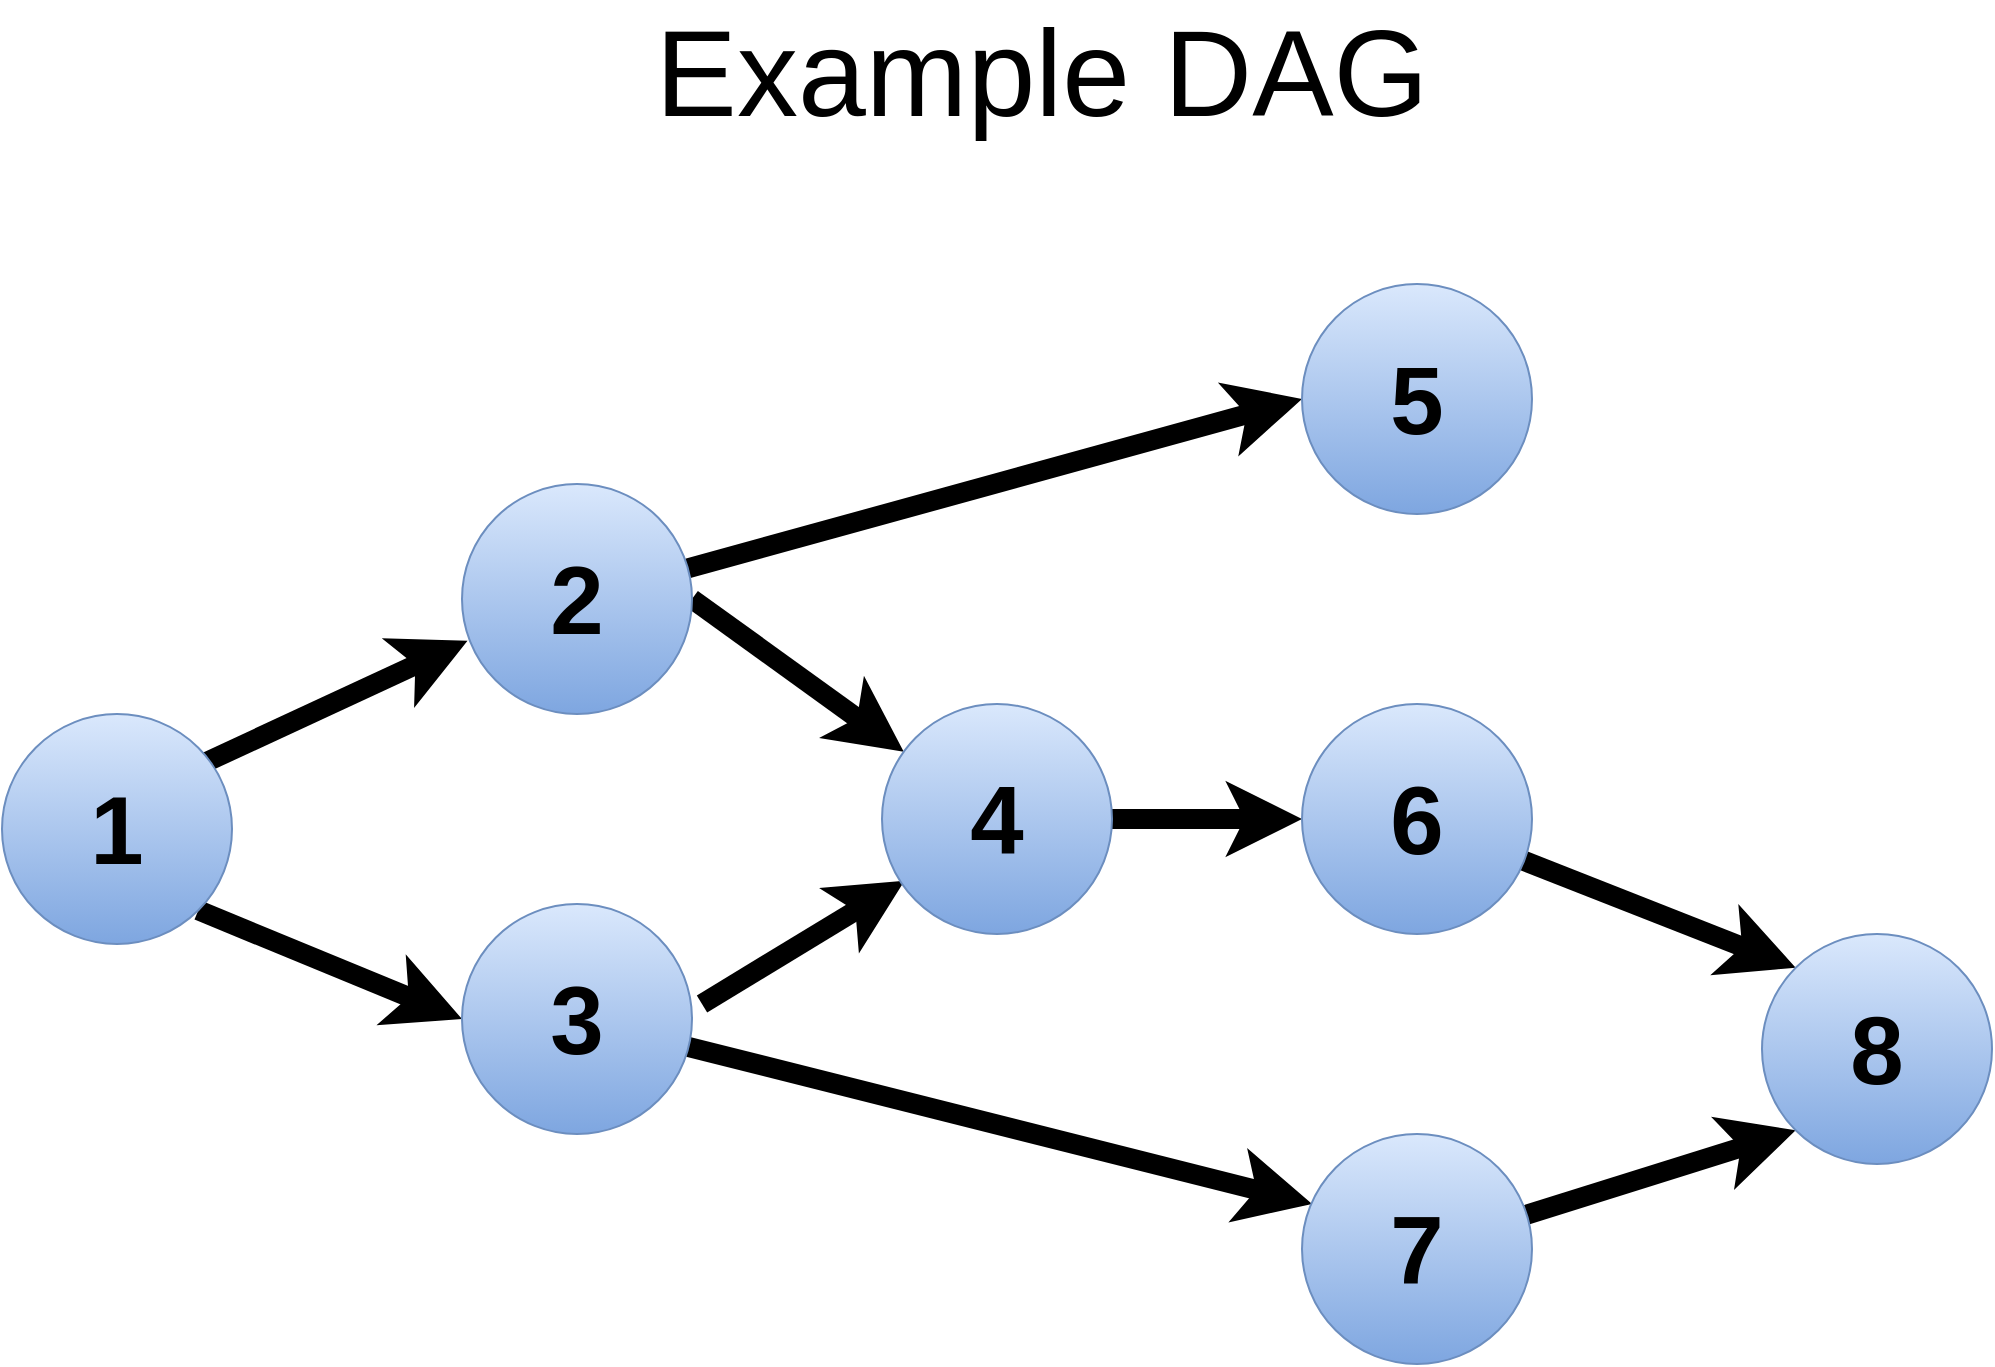<mxfile version="21.5.1" type="device">
  <diagram name="Page-1" id="wHc_VbuNPGFZqPf-q75d">
    <mxGraphModel dx="1468" dy="1037" grid="1" gridSize="10" guides="1" tooltips="1" connect="1" arrows="1" fold="1" page="1" pageScale="1" pageWidth="1100" pageHeight="850" math="0" shadow="0">
      <root>
        <mxCell id="0" />
        <mxCell id="1" parent="0" />
        <mxCell id="HR96gfunDz-GDJ7HlgxT-5" style="rounded=0;orthogonalLoop=1;jettySize=auto;html=1;entryX=0.024;entryY=0.682;entryDx=0;entryDy=0;entryPerimeter=0;strokeWidth=10;" edge="1" parent="1" target="HR96gfunDz-GDJ7HlgxT-2">
          <mxGeometry relative="1" as="geometry">
            <mxPoint x="130" y="410" as="sourcePoint" />
          </mxGeometry>
        </mxCell>
        <mxCell id="HR96gfunDz-GDJ7HlgxT-7" style="rounded=0;orthogonalLoop=1;jettySize=auto;html=1;exitX=1;exitY=1;exitDx=0;exitDy=0;entryX=0;entryY=0.5;entryDx=0;entryDy=0;strokeWidth=10;" edge="1" parent="1" source="HR96gfunDz-GDJ7HlgxT-1" target="HR96gfunDz-GDJ7HlgxT-6">
          <mxGeometry relative="1" as="geometry" />
        </mxCell>
        <mxCell id="HR96gfunDz-GDJ7HlgxT-1" value="&lt;b&gt;&lt;font style=&quot;font-size: 48px;&quot;&gt;1&lt;/font&gt;&lt;/b&gt;" style="ellipse;whiteSpace=wrap;html=1;aspect=fixed;fillColor=#dae8fc;gradientColor=#7ea6e0;strokeColor=#6c8ebf;" vertex="1" parent="1">
          <mxGeometry x="30" y="385" width="115" height="115" as="geometry" />
        </mxCell>
        <mxCell id="HR96gfunDz-GDJ7HlgxT-9" style="edgeStyle=none;rounded=0;orthogonalLoop=1;jettySize=auto;html=1;strokeWidth=10;exitX=1;exitY=0.5;exitDx=0;exitDy=0;" edge="1" parent="1" source="HR96gfunDz-GDJ7HlgxT-2" target="HR96gfunDz-GDJ7HlgxT-8">
          <mxGeometry relative="1" as="geometry" />
        </mxCell>
        <mxCell id="HR96gfunDz-GDJ7HlgxT-14" style="edgeStyle=none;rounded=0;orthogonalLoop=1;jettySize=auto;html=1;entryX=0;entryY=0.5;entryDx=0;entryDy=0;strokeWidth=10;" edge="1" parent="1" source="HR96gfunDz-GDJ7HlgxT-2" target="HR96gfunDz-GDJ7HlgxT-12">
          <mxGeometry relative="1" as="geometry" />
        </mxCell>
        <mxCell id="HR96gfunDz-GDJ7HlgxT-2" value="&lt;b&gt;&lt;font style=&quot;font-size: 48px;&quot;&gt;2&lt;/font&gt;&lt;/b&gt;" style="ellipse;whiteSpace=wrap;html=1;aspect=fixed;fillColor=#dae8fc;gradientColor=#7ea6e0;strokeColor=#6c8ebf;" vertex="1" parent="1">
          <mxGeometry x="260" y="270" width="115" height="115" as="geometry" />
        </mxCell>
        <mxCell id="HR96gfunDz-GDJ7HlgxT-10" style="edgeStyle=none;rounded=0;orthogonalLoop=1;jettySize=auto;html=1;entryX=0.098;entryY=0.769;entryDx=0;entryDy=0;entryPerimeter=0;strokeWidth=10;" edge="1" parent="1" target="HR96gfunDz-GDJ7HlgxT-8">
          <mxGeometry relative="1" as="geometry">
            <mxPoint x="380" y="530" as="sourcePoint" />
          </mxGeometry>
        </mxCell>
        <mxCell id="HR96gfunDz-GDJ7HlgxT-18" style="edgeStyle=none;rounded=0;orthogonalLoop=1;jettySize=auto;html=1;entryX=0.044;entryY=0.304;entryDx=0;entryDy=0;entryPerimeter=0;strokeWidth=10;" edge="1" parent="1" source="HR96gfunDz-GDJ7HlgxT-6" target="HR96gfunDz-GDJ7HlgxT-17">
          <mxGeometry relative="1" as="geometry" />
        </mxCell>
        <mxCell id="HR96gfunDz-GDJ7HlgxT-6" value="&lt;b&gt;&lt;font style=&quot;font-size: 48px;&quot;&gt;3&lt;/font&gt;&lt;/b&gt;" style="ellipse;whiteSpace=wrap;html=1;aspect=fixed;fillColor=#dae8fc;gradientColor=#7ea6e0;strokeColor=#6c8ebf;" vertex="1" parent="1">
          <mxGeometry x="260" y="480" width="115" height="115" as="geometry" />
        </mxCell>
        <mxCell id="HR96gfunDz-GDJ7HlgxT-16" style="edgeStyle=none;rounded=0;orthogonalLoop=1;jettySize=auto;html=1;entryX=0;entryY=0.5;entryDx=0;entryDy=0;strokeWidth=10;" edge="1" parent="1" source="HR96gfunDz-GDJ7HlgxT-8" target="HR96gfunDz-GDJ7HlgxT-15">
          <mxGeometry relative="1" as="geometry" />
        </mxCell>
        <mxCell id="HR96gfunDz-GDJ7HlgxT-8" value="&lt;b&gt;&lt;font style=&quot;font-size: 48px;&quot;&gt;4&lt;/font&gt;&lt;/b&gt;" style="ellipse;whiteSpace=wrap;html=1;aspect=fixed;fillColor=#dae8fc;gradientColor=#7ea6e0;strokeColor=#6c8ebf;" vertex="1" parent="1">
          <mxGeometry x="470" y="380" width="115" height="115" as="geometry" />
        </mxCell>
        <mxCell id="HR96gfunDz-GDJ7HlgxT-12" value="&lt;span style=&quot;font-size: 48px;&quot;&gt;&lt;b&gt;5&lt;/b&gt;&lt;/span&gt;" style="ellipse;whiteSpace=wrap;html=1;aspect=fixed;fillColor=#dae8fc;gradientColor=#7ea6e0;strokeColor=#6c8ebf;" vertex="1" parent="1">
          <mxGeometry x="680" y="170" width="115" height="115" as="geometry" />
        </mxCell>
        <mxCell id="HR96gfunDz-GDJ7HlgxT-20" style="edgeStyle=none;rounded=0;orthogonalLoop=1;jettySize=auto;html=1;entryX=0;entryY=0;entryDx=0;entryDy=0;strokeWidth=10;" edge="1" parent="1" source="HR96gfunDz-GDJ7HlgxT-15" target="HR96gfunDz-GDJ7HlgxT-19">
          <mxGeometry relative="1" as="geometry" />
        </mxCell>
        <mxCell id="HR96gfunDz-GDJ7HlgxT-15" value="&lt;span style=&quot;font-size: 48px;&quot;&gt;&lt;b&gt;6&lt;/b&gt;&lt;/span&gt;" style="ellipse;whiteSpace=wrap;html=1;aspect=fixed;fillColor=#dae8fc;gradientColor=#7ea6e0;strokeColor=#6c8ebf;" vertex="1" parent="1">
          <mxGeometry x="680" y="380" width="115" height="115" as="geometry" />
        </mxCell>
        <mxCell id="HR96gfunDz-GDJ7HlgxT-21" style="edgeStyle=none;rounded=0;orthogonalLoop=1;jettySize=auto;html=1;entryX=0;entryY=1;entryDx=0;entryDy=0;strokeWidth=10;" edge="1" parent="1" source="HR96gfunDz-GDJ7HlgxT-17" target="HR96gfunDz-GDJ7HlgxT-19">
          <mxGeometry relative="1" as="geometry" />
        </mxCell>
        <mxCell id="HR96gfunDz-GDJ7HlgxT-17" value="&lt;b&gt;&lt;font style=&quot;font-size: 48px;&quot;&gt;7&lt;/font&gt;&lt;/b&gt;" style="ellipse;whiteSpace=wrap;html=1;aspect=fixed;fillColor=#dae8fc;gradientColor=#7ea6e0;strokeColor=#6c8ebf;" vertex="1" parent="1">
          <mxGeometry x="680" y="595" width="115" height="115" as="geometry" />
        </mxCell>
        <mxCell id="HR96gfunDz-GDJ7HlgxT-19" value="&lt;b&gt;&lt;font style=&quot;font-size: 48px;&quot;&gt;8&lt;/font&gt;&lt;/b&gt;" style="ellipse;whiteSpace=wrap;html=1;aspect=fixed;fillColor=#dae8fc;gradientColor=#7ea6e0;strokeColor=#6c8ebf;" vertex="1" parent="1">
          <mxGeometry x="910" y="495" width="115" height="115" as="geometry" />
        </mxCell>
        <mxCell id="HR96gfunDz-GDJ7HlgxT-23" value="&lt;font style=&quot;font-size: 61px;&quot;&gt;Example DAG&lt;/font&gt;" style="text;html=1;strokeColor=none;fillColor=none;align=center;verticalAlign=middle;whiteSpace=wrap;rounded=0;" vertex="1" parent="1">
          <mxGeometry x="270" y="50" width="560" height="30" as="geometry" />
        </mxCell>
      </root>
    </mxGraphModel>
  </diagram>
</mxfile>
